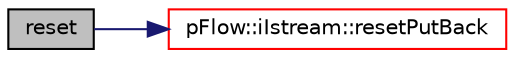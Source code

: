 digraph "reset"
{
 // LATEX_PDF_SIZE
  edge [fontname="Helvetica",fontsize="10",labelfontname="Helvetica",labelfontsize="10"];
  node [fontname="Helvetica",fontsize="10",shape=record];
  rankdir="LR";
  Node1 [label="reset",height=0.2,width=0.4,color="black", fillcolor="grey75", style="filled", fontcolor="black",tooltip="reset the iTstream and make the stream empty"];
  Node1 -> Node2 [color="midnightblue",fontsize="10",style="solid",fontname="Helvetica"];
  Node2 [label="pFlow::iIstream::resetPutBack",height=0.2,width=0.4,color="red", fillcolor="white", style="filled",URL="$classpFlow_1_1iIstream.html#a13fa5dc14b25a1e1414e26d4d6473c7f",tooltip="reset the put back token;"];
}
